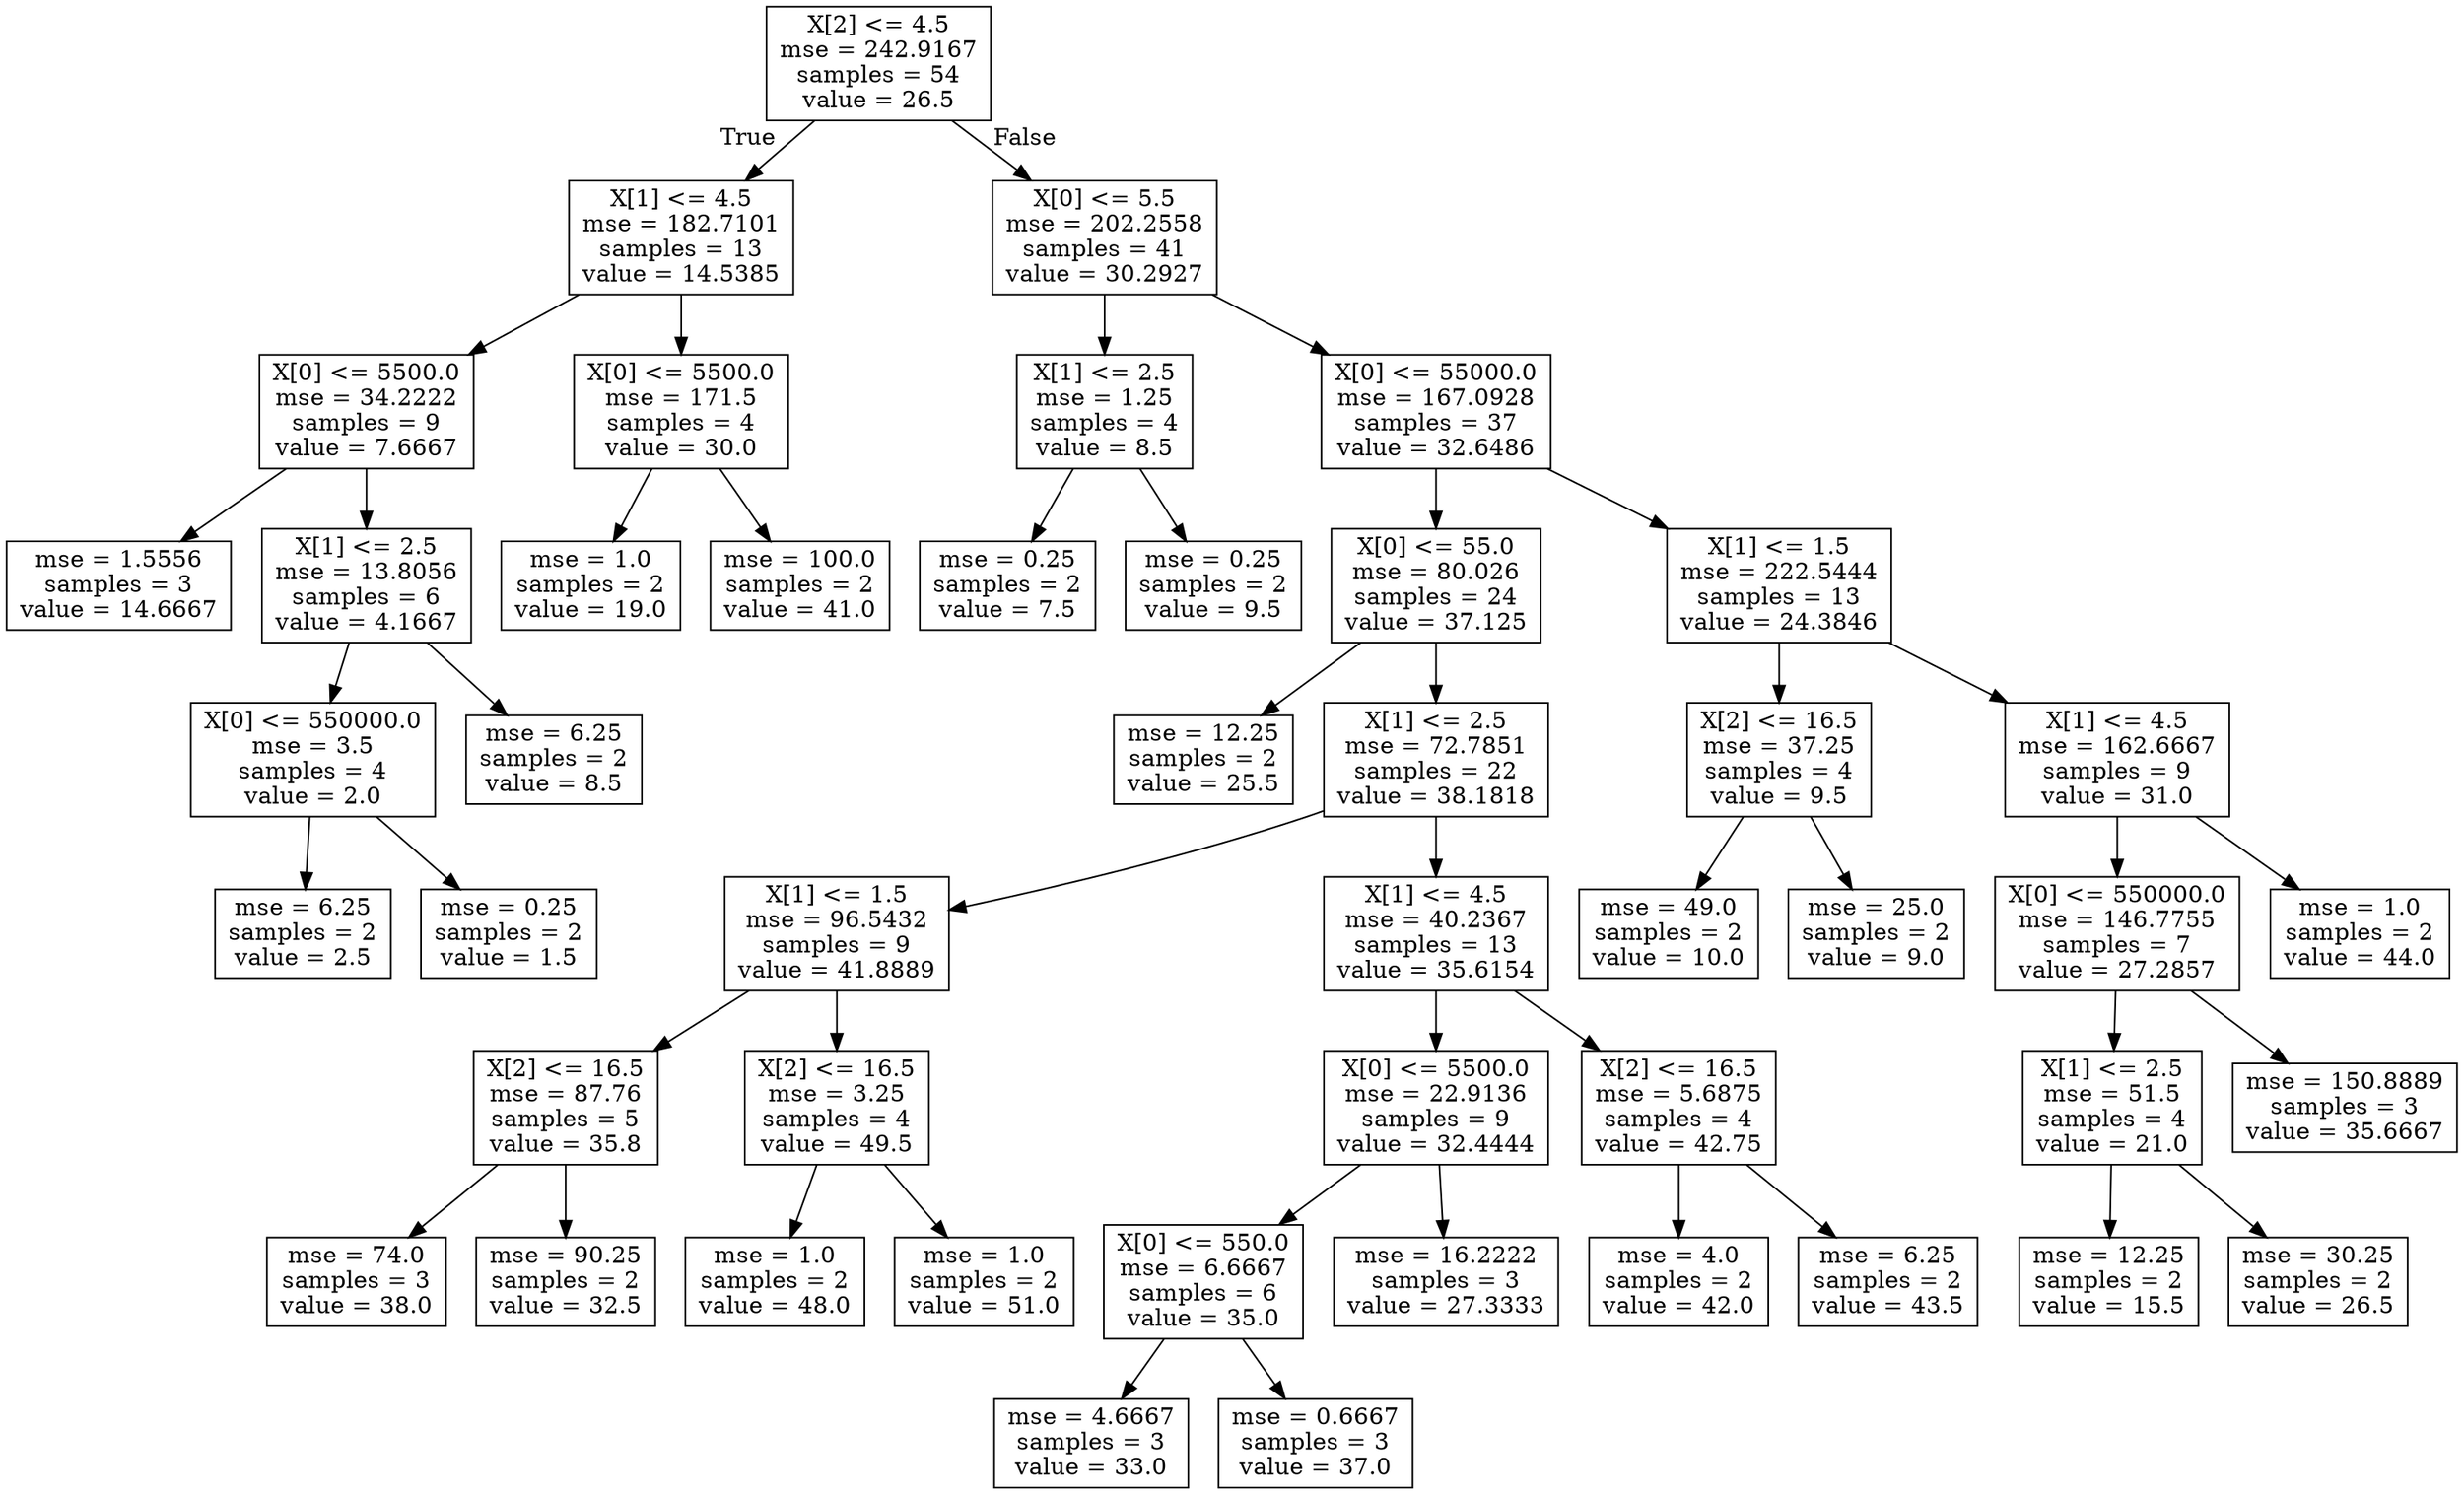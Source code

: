 digraph Tree {
node [shape=box] ;
0 [label="X[2] <= 4.5\nmse = 242.9167\nsamples = 54\nvalue = 26.5"] ;
1 [label="X[1] <= 4.5\nmse = 182.7101\nsamples = 13\nvalue = 14.5385"] ;
0 -> 1 [labeldistance=2.5, labelangle=45, headlabel="True"] ;
2 [label="X[0] <= 5500.0\nmse = 34.2222\nsamples = 9\nvalue = 7.6667"] ;
1 -> 2 ;
3 [label="mse = 1.5556\nsamples = 3\nvalue = 14.6667"] ;
2 -> 3 ;
4 [label="X[1] <= 2.5\nmse = 13.8056\nsamples = 6\nvalue = 4.1667"] ;
2 -> 4 ;
5 [label="X[0] <= 550000.0\nmse = 3.5\nsamples = 4\nvalue = 2.0"] ;
4 -> 5 ;
6 [label="mse = 6.25\nsamples = 2\nvalue = 2.5"] ;
5 -> 6 ;
7 [label="mse = 0.25\nsamples = 2\nvalue = 1.5"] ;
5 -> 7 ;
8 [label="mse = 6.25\nsamples = 2\nvalue = 8.5"] ;
4 -> 8 ;
9 [label="X[0] <= 5500.0\nmse = 171.5\nsamples = 4\nvalue = 30.0"] ;
1 -> 9 ;
10 [label="mse = 1.0\nsamples = 2\nvalue = 19.0"] ;
9 -> 10 ;
11 [label="mse = 100.0\nsamples = 2\nvalue = 41.0"] ;
9 -> 11 ;
12 [label="X[0] <= 5.5\nmse = 202.2558\nsamples = 41\nvalue = 30.2927"] ;
0 -> 12 [labeldistance=2.5, labelangle=-45, headlabel="False"] ;
13 [label="X[1] <= 2.5\nmse = 1.25\nsamples = 4\nvalue = 8.5"] ;
12 -> 13 ;
14 [label="mse = 0.25\nsamples = 2\nvalue = 7.5"] ;
13 -> 14 ;
15 [label="mse = 0.25\nsamples = 2\nvalue = 9.5"] ;
13 -> 15 ;
16 [label="X[0] <= 55000.0\nmse = 167.0928\nsamples = 37\nvalue = 32.6486"] ;
12 -> 16 ;
17 [label="X[0] <= 55.0\nmse = 80.026\nsamples = 24\nvalue = 37.125"] ;
16 -> 17 ;
18 [label="mse = 12.25\nsamples = 2\nvalue = 25.5"] ;
17 -> 18 ;
19 [label="X[1] <= 2.5\nmse = 72.7851\nsamples = 22\nvalue = 38.1818"] ;
17 -> 19 ;
20 [label="X[1] <= 1.5\nmse = 96.5432\nsamples = 9\nvalue = 41.8889"] ;
19 -> 20 ;
21 [label="X[2] <= 16.5\nmse = 87.76\nsamples = 5\nvalue = 35.8"] ;
20 -> 21 ;
22 [label="mse = 74.0\nsamples = 3\nvalue = 38.0"] ;
21 -> 22 ;
23 [label="mse = 90.25\nsamples = 2\nvalue = 32.5"] ;
21 -> 23 ;
24 [label="X[2] <= 16.5\nmse = 3.25\nsamples = 4\nvalue = 49.5"] ;
20 -> 24 ;
25 [label="mse = 1.0\nsamples = 2\nvalue = 48.0"] ;
24 -> 25 ;
26 [label="mse = 1.0\nsamples = 2\nvalue = 51.0"] ;
24 -> 26 ;
27 [label="X[1] <= 4.5\nmse = 40.2367\nsamples = 13\nvalue = 35.6154"] ;
19 -> 27 ;
28 [label="X[0] <= 5500.0\nmse = 22.9136\nsamples = 9\nvalue = 32.4444"] ;
27 -> 28 ;
29 [label="X[0] <= 550.0\nmse = 6.6667\nsamples = 6\nvalue = 35.0"] ;
28 -> 29 ;
30 [label="mse = 4.6667\nsamples = 3\nvalue = 33.0"] ;
29 -> 30 ;
31 [label="mse = 0.6667\nsamples = 3\nvalue = 37.0"] ;
29 -> 31 ;
32 [label="mse = 16.2222\nsamples = 3\nvalue = 27.3333"] ;
28 -> 32 ;
33 [label="X[2] <= 16.5\nmse = 5.6875\nsamples = 4\nvalue = 42.75"] ;
27 -> 33 ;
34 [label="mse = 4.0\nsamples = 2\nvalue = 42.0"] ;
33 -> 34 ;
35 [label="mse = 6.25\nsamples = 2\nvalue = 43.5"] ;
33 -> 35 ;
36 [label="X[1] <= 1.5\nmse = 222.5444\nsamples = 13\nvalue = 24.3846"] ;
16 -> 36 ;
37 [label="X[2] <= 16.5\nmse = 37.25\nsamples = 4\nvalue = 9.5"] ;
36 -> 37 ;
38 [label="mse = 49.0\nsamples = 2\nvalue = 10.0"] ;
37 -> 38 ;
39 [label="mse = 25.0\nsamples = 2\nvalue = 9.0"] ;
37 -> 39 ;
40 [label="X[1] <= 4.5\nmse = 162.6667\nsamples = 9\nvalue = 31.0"] ;
36 -> 40 ;
41 [label="X[0] <= 550000.0\nmse = 146.7755\nsamples = 7\nvalue = 27.2857"] ;
40 -> 41 ;
42 [label="X[1] <= 2.5\nmse = 51.5\nsamples = 4\nvalue = 21.0"] ;
41 -> 42 ;
43 [label="mse = 12.25\nsamples = 2\nvalue = 15.5"] ;
42 -> 43 ;
44 [label="mse = 30.25\nsamples = 2\nvalue = 26.5"] ;
42 -> 44 ;
45 [label="mse = 150.8889\nsamples = 3\nvalue = 35.6667"] ;
41 -> 45 ;
46 [label="mse = 1.0\nsamples = 2\nvalue = 44.0"] ;
40 -> 46 ;
}